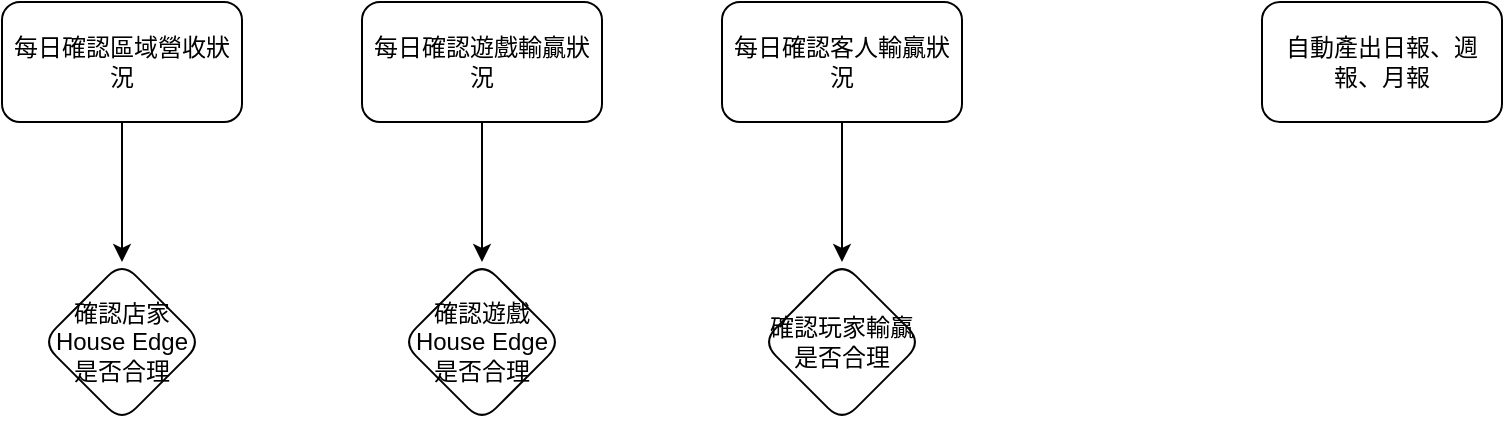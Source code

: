 <mxfile version="13.8.8" type="github">
  <diagram name="Page-1" id="0783ab3e-0a74-02c8-0abd-f7b4e66b4bec">
    <mxGraphModel dx="946" dy="614" grid="1" gridSize="10" guides="1" tooltips="1" connect="1" arrows="1" fold="1" page="1" pageScale="1" pageWidth="850" pageHeight="1100" background="#ffffff" math="0" shadow="0">
      <root>
        <mxCell id="0" />
        <mxCell id="1" parent="0" />
        <mxCell id="qXpaIJGaAezKm9eZwACb-15" value="" style="edgeStyle=orthogonalEdgeStyle;rounded=0;orthogonalLoop=1;jettySize=auto;html=1;" edge="1" parent="1" source="qXpaIJGaAezKm9eZwACb-4" target="qXpaIJGaAezKm9eZwACb-14">
          <mxGeometry relative="1" as="geometry" />
        </mxCell>
        <mxCell id="qXpaIJGaAezKm9eZwACb-4" value="每日確認區域營收狀況" style="rounded=1;whiteSpace=wrap;html=1;" vertex="1" parent="1">
          <mxGeometry x="90" y="80" width="120" height="60" as="geometry" />
        </mxCell>
        <mxCell id="qXpaIJGaAezKm9eZwACb-17" value="" style="edgeStyle=orthogonalEdgeStyle;rounded=0;orthogonalLoop=1;jettySize=auto;html=1;" edge="1" parent="1" source="qXpaIJGaAezKm9eZwACb-5" target="qXpaIJGaAezKm9eZwACb-16">
          <mxGeometry relative="1" as="geometry" />
        </mxCell>
        <mxCell id="qXpaIJGaAezKm9eZwACb-5" value="每日確認客人輸贏狀況" style="rounded=1;whiteSpace=wrap;html=1;" vertex="1" parent="1">
          <mxGeometry x="450" y="80" width="120" height="60" as="geometry" />
        </mxCell>
        <mxCell id="qXpaIJGaAezKm9eZwACb-13" value="" style="edgeStyle=orthogonalEdgeStyle;rounded=0;orthogonalLoop=1;jettySize=auto;html=1;" edge="1" parent="1" source="qXpaIJGaAezKm9eZwACb-6" target="qXpaIJGaAezKm9eZwACb-12">
          <mxGeometry relative="1" as="geometry" />
        </mxCell>
        <mxCell id="qXpaIJGaAezKm9eZwACb-6" value="每日確認遊戲輸贏狀況" style="rounded=1;whiteSpace=wrap;html=1;" vertex="1" parent="1">
          <mxGeometry x="270" y="80" width="120" height="60" as="geometry" />
        </mxCell>
        <mxCell id="qXpaIJGaAezKm9eZwACb-8" value="自動產出日報、週報、月報" style="rounded=1;whiteSpace=wrap;html=1;" vertex="1" parent="1">
          <mxGeometry x="720" y="80" width="120" height="60" as="geometry" />
        </mxCell>
        <mxCell id="qXpaIJGaAezKm9eZwACb-12" value="確認遊戲House Edge是否合理" style="rhombus;whiteSpace=wrap;html=1;rounded=1;" vertex="1" parent="1">
          <mxGeometry x="290" y="210" width="80" height="80" as="geometry" />
        </mxCell>
        <mxCell id="qXpaIJGaAezKm9eZwACb-14" value="確認店家House Edge是否合理" style="rhombus;whiteSpace=wrap;html=1;rounded=1;" vertex="1" parent="1">
          <mxGeometry x="110" y="210" width="80" height="80" as="geometry" />
        </mxCell>
        <mxCell id="qXpaIJGaAezKm9eZwACb-16" value="&lt;span&gt;確認玩家輸贏是否合理&lt;/span&gt;" style="rhombus;whiteSpace=wrap;html=1;rounded=1;" vertex="1" parent="1">
          <mxGeometry x="470" y="210" width="80" height="80" as="geometry" />
        </mxCell>
      </root>
    </mxGraphModel>
  </diagram>
</mxfile>
